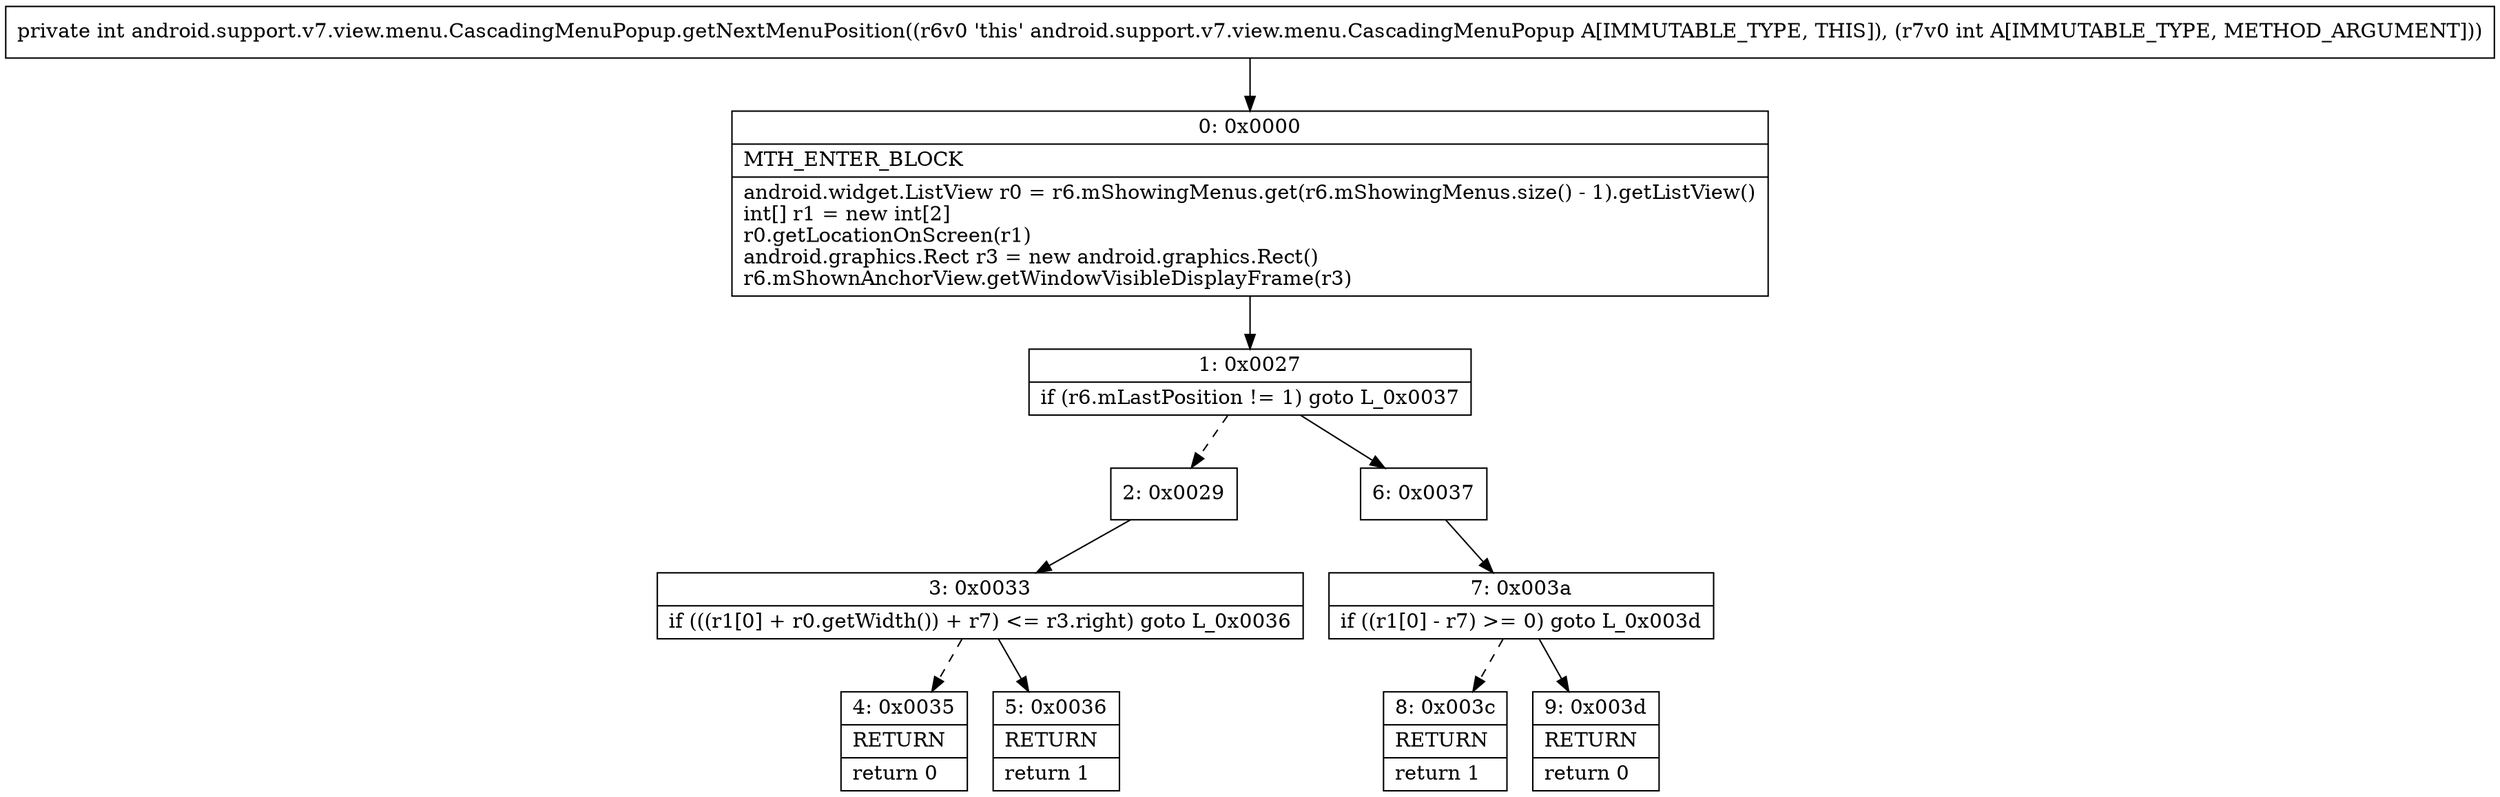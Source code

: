 digraph "CFG forandroid.support.v7.view.menu.CascadingMenuPopup.getNextMenuPosition(I)I" {
Node_0 [shape=record,label="{0\:\ 0x0000|MTH_ENTER_BLOCK\l|android.widget.ListView r0 = r6.mShowingMenus.get(r6.mShowingMenus.size() \- 1).getListView()\lint[] r1 = new int[2]\lr0.getLocationOnScreen(r1)\landroid.graphics.Rect r3 = new android.graphics.Rect()\lr6.mShownAnchorView.getWindowVisibleDisplayFrame(r3)\l}"];
Node_1 [shape=record,label="{1\:\ 0x0027|if (r6.mLastPosition != 1) goto L_0x0037\l}"];
Node_2 [shape=record,label="{2\:\ 0x0029}"];
Node_3 [shape=record,label="{3\:\ 0x0033|if (((r1[0] + r0.getWidth()) + r7) \<= r3.right) goto L_0x0036\l}"];
Node_4 [shape=record,label="{4\:\ 0x0035|RETURN\l|return 0\l}"];
Node_5 [shape=record,label="{5\:\ 0x0036|RETURN\l|return 1\l}"];
Node_6 [shape=record,label="{6\:\ 0x0037}"];
Node_7 [shape=record,label="{7\:\ 0x003a|if ((r1[0] \- r7) \>= 0) goto L_0x003d\l}"];
Node_8 [shape=record,label="{8\:\ 0x003c|RETURN\l|return 1\l}"];
Node_9 [shape=record,label="{9\:\ 0x003d|RETURN\l|return 0\l}"];
MethodNode[shape=record,label="{private int android.support.v7.view.menu.CascadingMenuPopup.getNextMenuPosition((r6v0 'this' android.support.v7.view.menu.CascadingMenuPopup A[IMMUTABLE_TYPE, THIS]), (r7v0 int A[IMMUTABLE_TYPE, METHOD_ARGUMENT])) }"];
MethodNode -> Node_0;
Node_0 -> Node_1;
Node_1 -> Node_2[style=dashed];
Node_1 -> Node_6;
Node_2 -> Node_3;
Node_3 -> Node_4[style=dashed];
Node_3 -> Node_5;
Node_6 -> Node_7;
Node_7 -> Node_8[style=dashed];
Node_7 -> Node_9;
}

